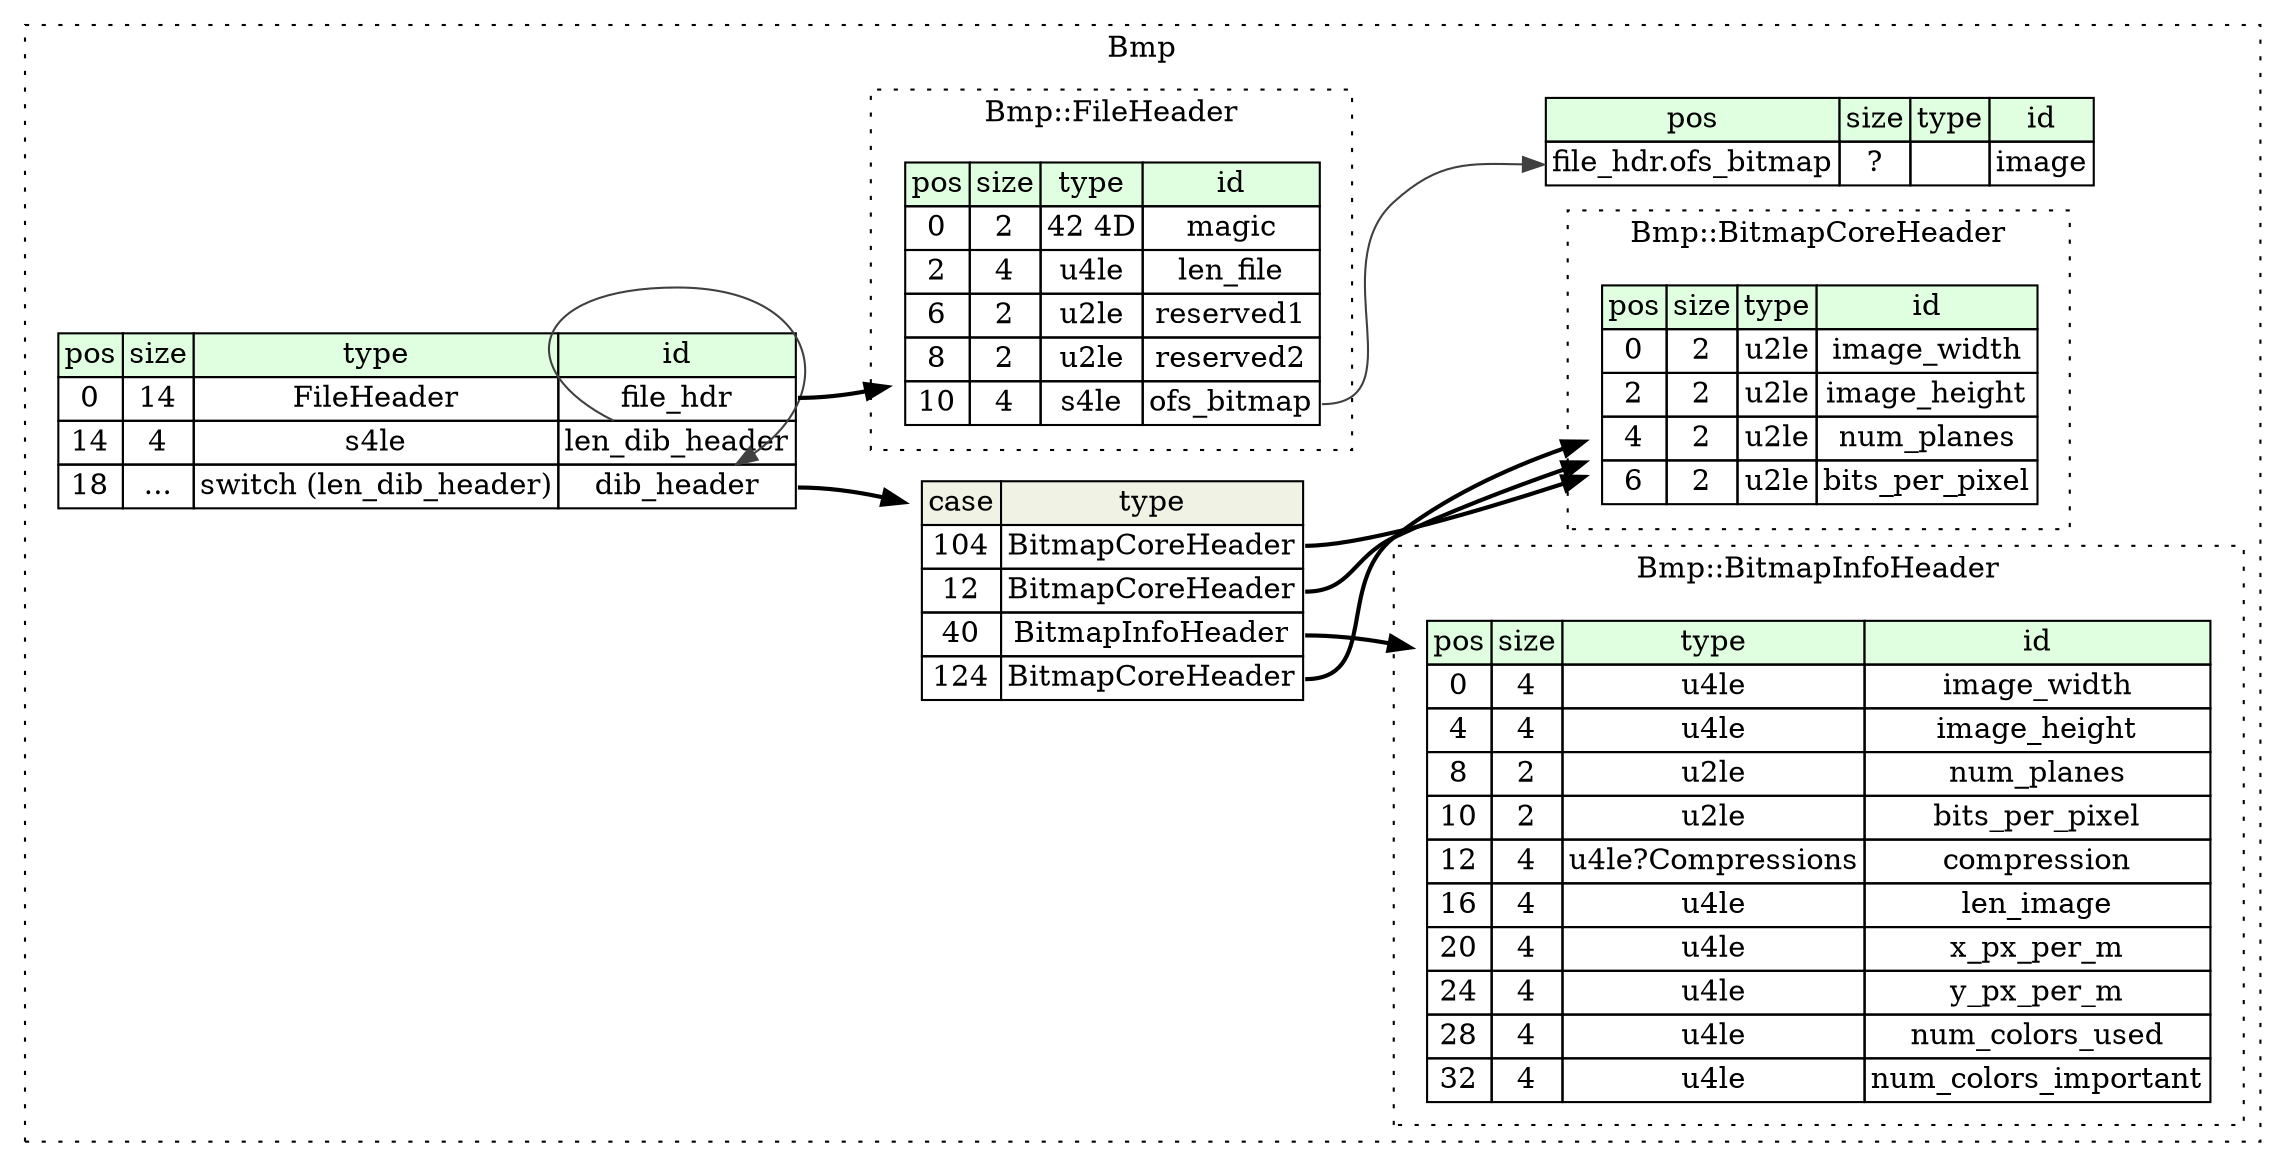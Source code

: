 digraph {
	rankdir=LR;
	node [shape=plaintext];
	subgraph cluster__bmp {
		label="Bmp";
		graph[style=dotted];

		bmp__seq [label=<<TABLE BORDER="0" CELLBORDER="1" CELLSPACING="0">
			<TR><TD BGCOLOR="#E0FFE0">pos</TD><TD BGCOLOR="#E0FFE0">size</TD><TD BGCOLOR="#E0FFE0">type</TD><TD BGCOLOR="#E0FFE0">id</TD></TR>
			<TR><TD PORT="file_hdr_pos">0</TD><TD PORT="file_hdr_size">14</TD><TD>FileHeader</TD><TD PORT="file_hdr_type">file_hdr</TD></TR>
			<TR><TD PORT="len_dib_header_pos">14</TD><TD PORT="len_dib_header_size">4</TD><TD>s4le</TD><TD PORT="len_dib_header_type">len_dib_header</TD></TR>
			<TR><TD PORT="dib_header_pos">18</TD><TD PORT="dib_header_size">...</TD><TD>switch (len_dib_header)</TD><TD PORT="dib_header_type">dib_header</TD></TR>
		</TABLE>>];
		bmp__inst__image [label=<<TABLE BORDER="0" CELLBORDER="1" CELLSPACING="0">
			<TR><TD BGCOLOR="#E0FFE0">pos</TD><TD BGCOLOR="#E0FFE0">size</TD><TD BGCOLOR="#E0FFE0">type</TD><TD BGCOLOR="#E0FFE0">id</TD></TR>
			<TR><TD PORT="image_pos">file_hdr.ofs_bitmap</TD><TD PORT="image_size">?</TD><TD></TD><TD PORT="image_type">image</TD></TR>
		</TABLE>>];
bmp__seq_dib_header_switch [label=<<TABLE BORDER="0" CELLBORDER="1" CELLSPACING="0">
	<TR><TD BGCOLOR="#F0F2E4">case</TD><TD BGCOLOR="#F0F2E4">type</TD></TR>
	<TR><TD>104</TD><TD PORT="case0">BitmapCoreHeader</TD></TR>
	<TR><TD>12</TD><TD PORT="case1">BitmapCoreHeader</TD></TR>
	<TR><TD>40</TD><TD PORT="case2">BitmapInfoHeader</TD></TR>
	<TR><TD>124</TD><TD PORT="case3">BitmapCoreHeader</TD></TR>
</TABLE>>];
		subgraph cluster__file_header {
			label="Bmp::FileHeader";
			graph[style=dotted];

			file_header__seq [label=<<TABLE BORDER="0" CELLBORDER="1" CELLSPACING="0">
				<TR><TD BGCOLOR="#E0FFE0">pos</TD><TD BGCOLOR="#E0FFE0">size</TD><TD BGCOLOR="#E0FFE0">type</TD><TD BGCOLOR="#E0FFE0">id</TD></TR>
				<TR><TD PORT="magic_pos">0</TD><TD PORT="magic_size">2</TD><TD>42 4D</TD><TD PORT="magic_type">magic</TD></TR>
				<TR><TD PORT="len_file_pos">2</TD><TD PORT="len_file_size">4</TD><TD>u4le</TD><TD PORT="len_file_type">len_file</TD></TR>
				<TR><TD PORT="reserved1_pos">6</TD><TD PORT="reserved1_size">2</TD><TD>u2le</TD><TD PORT="reserved1_type">reserved1</TD></TR>
				<TR><TD PORT="reserved2_pos">8</TD><TD PORT="reserved2_size">2</TD><TD>u2le</TD><TD PORT="reserved2_type">reserved2</TD></TR>
				<TR><TD PORT="ofs_bitmap_pos">10</TD><TD PORT="ofs_bitmap_size">4</TD><TD>s4le</TD><TD PORT="ofs_bitmap_type">ofs_bitmap</TD></TR>
			</TABLE>>];
		}
		subgraph cluster__bitmap_core_header {
			label="Bmp::BitmapCoreHeader";
			graph[style=dotted];

			bitmap_core_header__seq [label=<<TABLE BORDER="0" CELLBORDER="1" CELLSPACING="0">
				<TR><TD BGCOLOR="#E0FFE0">pos</TD><TD BGCOLOR="#E0FFE0">size</TD><TD BGCOLOR="#E0FFE0">type</TD><TD BGCOLOR="#E0FFE0">id</TD></TR>
				<TR><TD PORT="image_width_pos">0</TD><TD PORT="image_width_size">2</TD><TD>u2le</TD><TD PORT="image_width_type">image_width</TD></TR>
				<TR><TD PORT="image_height_pos">2</TD><TD PORT="image_height_size">2</TD><TD>u2le</TD><TD PORT="image_height_type">image_height</TD></TR>
				<TR><TD PORT="num_planes_pos">4</TD><TD PORT="num_planes_size">2</TD><TD>u2le</TD><TD PORT="num_planes_type">num_planes</TD></TR>
				<TR><TD PORT="bits_per_pixel_pos">6</TD><TD PORT="bits_per_pixel_size">2</TD><TD>u2le</TD><TD PORT="bits_per_pixel_type">bits_per_pixel</TD></TR>
			</TABLE>>];
		}
		subgraph cluster__bitmap_info_header {
			label="Bmp::BitmapInfoHeader";
			graph[style=dotted];

			bitmap_info_header__seq [label=<<TABLE BORDER="0" CELLBORDER="1" CELLSPACING="0">
				<TR><TD BGCOLOR="#E0FFE0">pos</TD><TD BGCOLOR="#E0FFE0">size</TD><TD BGCOLOR="#E0FFE0">type</TD><TD BGCOLOR="#E0FFE0">id</TD></TR>
				<TR><TD PORT="image_width_pos">0</TD><TD PORT="image_width_size">4</TD><TD>u4le</TD><TD PORT="image_width_type">image_width</TD></TR>
				<TR><TD PORT="image_height_pos">4</TD><TD PORT="image_height_size">4</TD><TD>u4le</TD><TD PORT="image_height_type">image_height</TD></TR>
				<TR><TD PORT="num_planes_pos">8</TD><TD PORT="num_planes_size">2</TD><TD>u2le</TD><TD PORT="num_planes_type">num_planes</TD></TR>
				<TR><TD PORT="bits_per_pixel_pos">10</TD><TD PORT="bits_per_pixel_size">2</TD><TD>u2le</TD><TD PORT="bits_per_pixel_type">bits_per_pixel</TD></TR>
				<TR><TD PORT="compression_pos">12</TD><TD PORT="compression_size">4</TD><TD>u4le?Compressions</TD><TD PORT="compression_type">compression</TD></TR>
				<TR><TD PORT="len_image_pos">16</TD><TD PORT="len_image_size">4</TD><TD>u4le</TD><TD PORT="len_image_type">len_image</TD></TR>
				<TR><TD PORT="x_px_per_m_pos">20</TD><TD PORT="x_px_per_m_size">4</TD><TD>u4le</TD><TD PORT="x_px_per_m_type">x_px_per_m</TD></TR>
				<TR><TD PORT="y_px_per_m_pos">24</TD><TD PORT="y_px_per_m_size">4</TD><TD>u4le</TD><TD PORT="y_px_per_m_type">y_px_per_m</TD></TR>
				<TR><TD PORT="num_colors_used_pos">28</TD><TD PORT="num_colors_used_size">4</TD><TD>u4le</TD><TD PORT="num_colors_used_type">num_colors_used</TD></TR>
				<TR><TD PORT="num_colors_important_pos">32</TD><TD PORT="num_colors_important_size">4</TD><TD>u4le</TD><TD PORT="num_colors_important_type">num_colors_important</TD></TR>
			</TABLE>>];
		}
	}
	bmp__seq:file_hdr_type -> file_header__seq [style=bold];
	bmp__seq:dib_header_type -> bmp__seq_dib_header_switch [style=bold];
	bmp__seq_dib_header_switch:case0 -> bitmap_core_header__seq [style=bold];
	bmp__seq_dib_header_switch:case1 -> bitmap_core_header__seq [style=bold];
	bmp__seq_dib_header_switch:case2 -> bitmap_info_header__seq [style=bold];
	bmp__seq_dib_header_switch:case3 -> bitmap_core_header__seq [style=bold];
	bmp__seq:len_dib_header_type -> bmp__seq:dib_header_type [color="#404040"];
	file_header__seq:ofs_bitmap_type -> bmp__inst__image:image_pos [color="#404040"];
}
